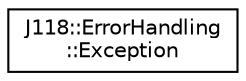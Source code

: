 digraph "Graphical Class Hierarchy"
{
  edge [fontname="Helvetica",fontsize="10",labelfontname="Helvetica",labelfontsize="10"];
  node [fontname="Helvetica",fontsize="10",shape=record];
  rankdir="LR";
  Node1 [label="J118::ErrorHandling\l::Exception",height=0.2,width=0.4,color="black", fillcolor="white", style="filled",URL="$class_j118_1_1_error_handling_1_1_exception.html"];
}
